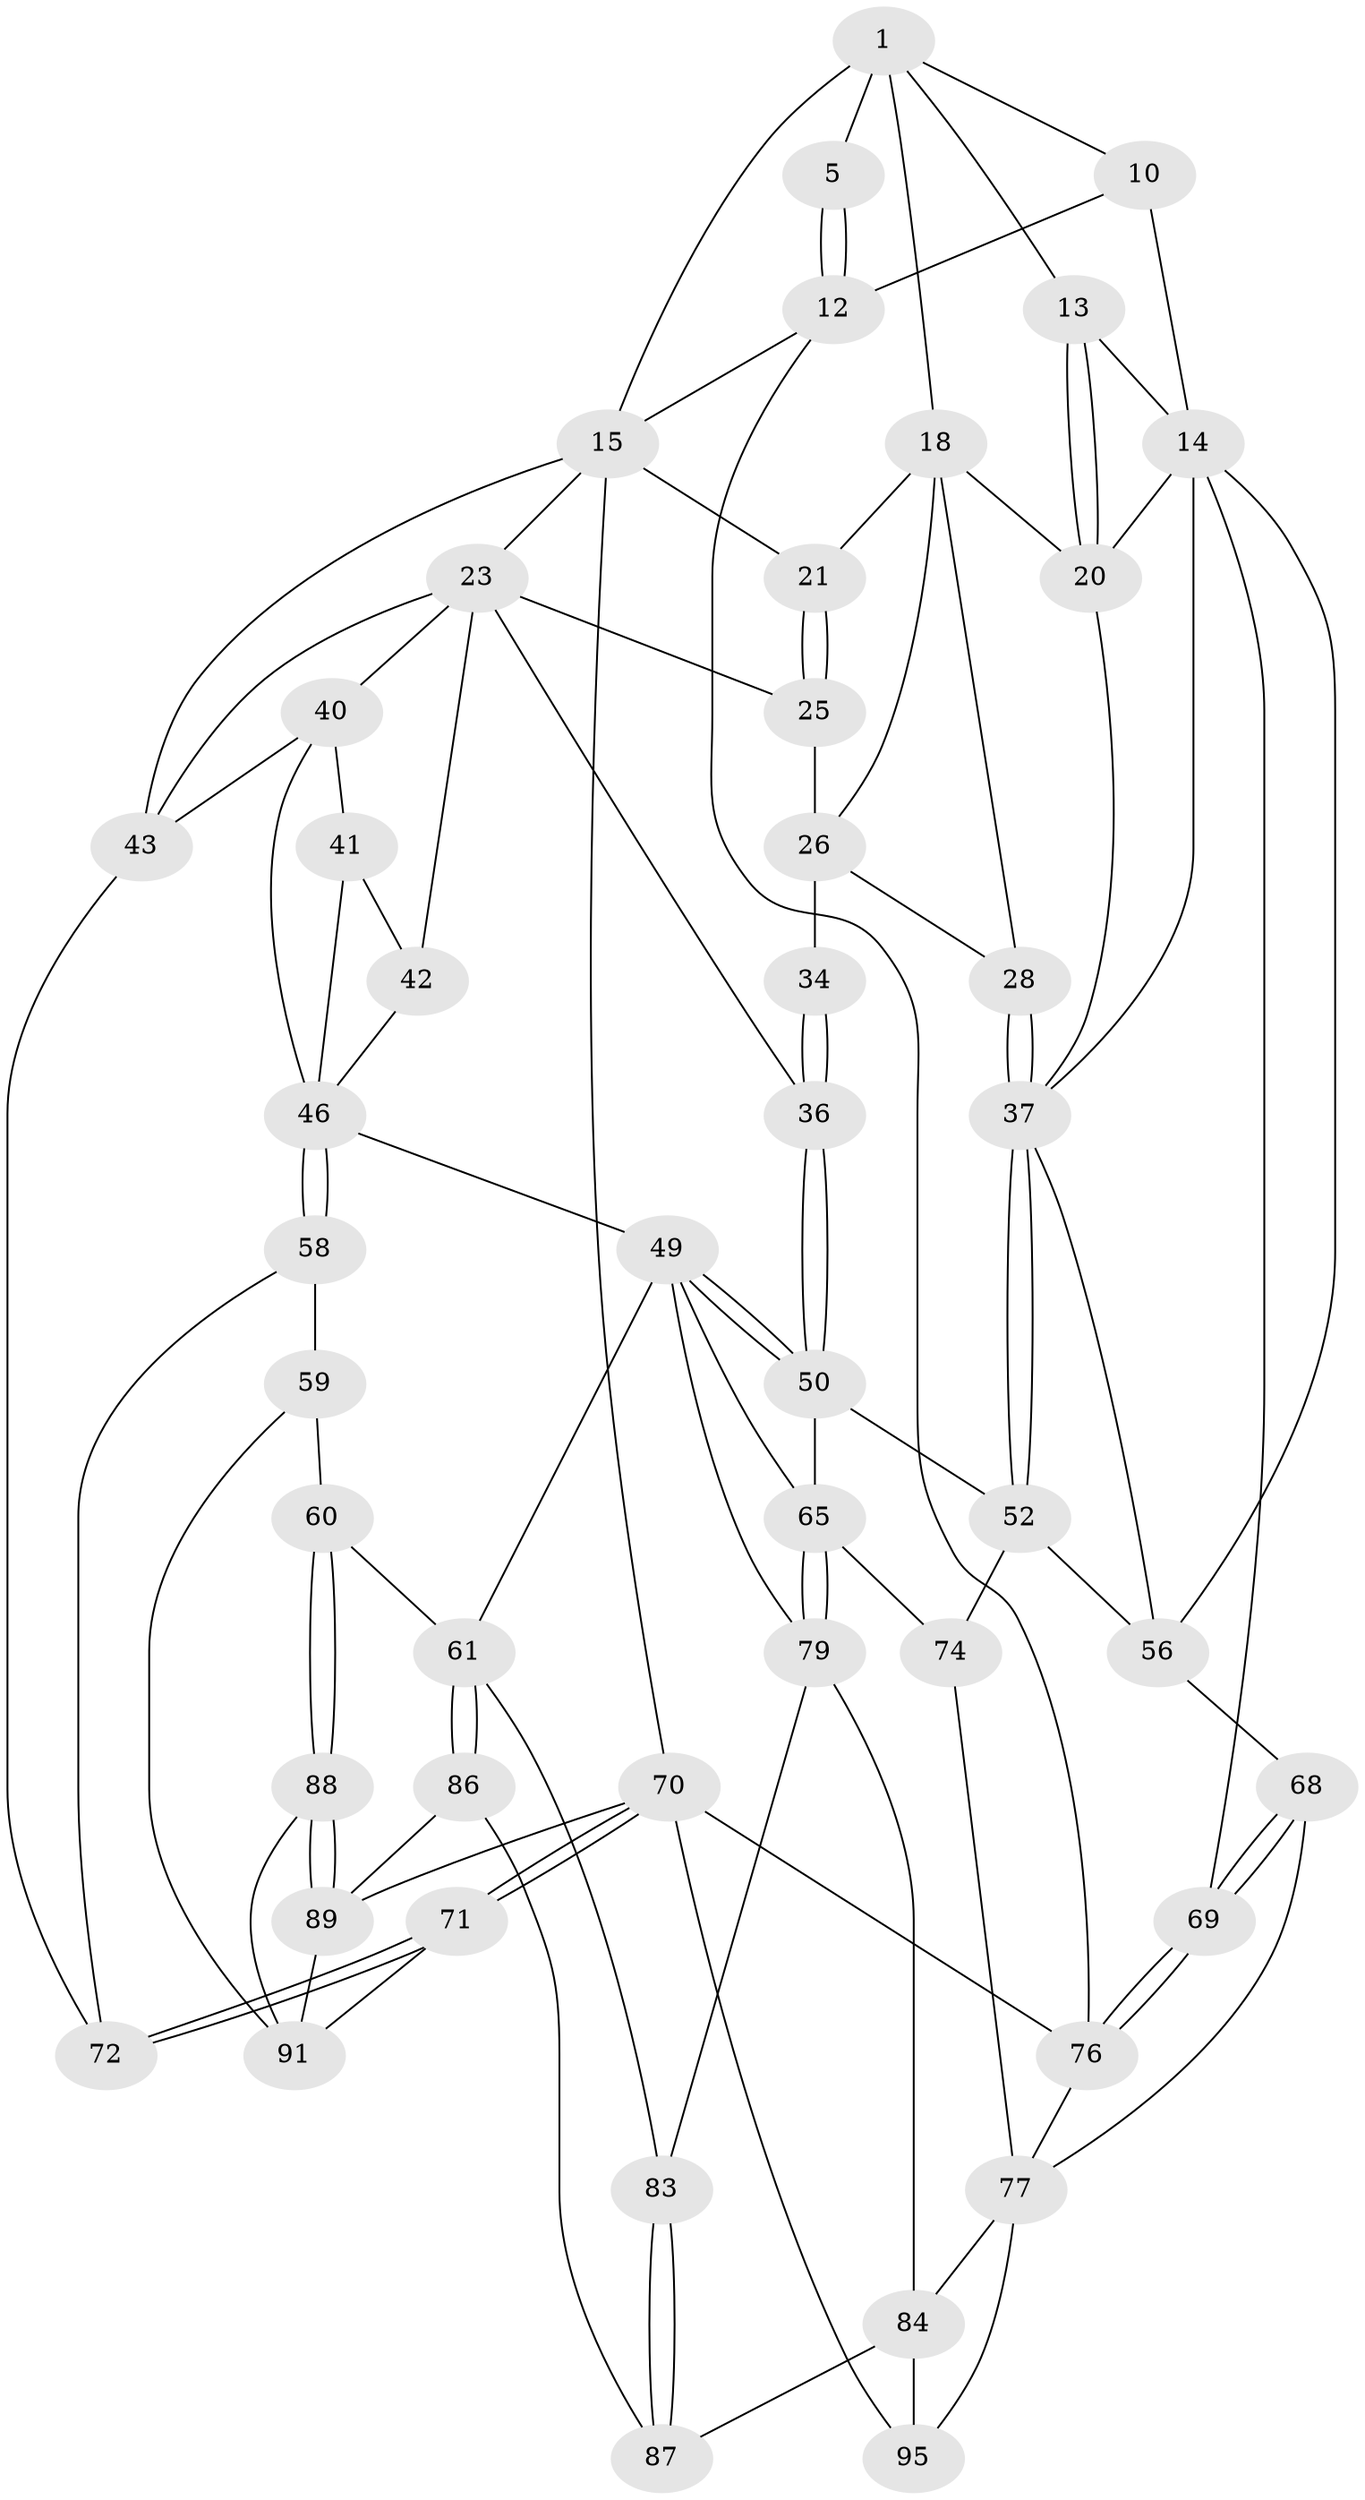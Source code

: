 // original degree distribution, {3: 0.020833333333333332, 5: 0.5625, 4: 0.21875, 6: 0.19791666666666666}
// Generated by graph-tools (version 1.1) at 2025/16/03/09/25 04:16:56]
// undirected, 48 vertices, 108 edges
graph export_dot {
graph [start="1"]
  node [color=gray90,style=filled];
  1 [pos="+0.20525569856842227+0.04740463691969242",super="+2+7"];
  5 [pos="+0+0",super="+6"];
  10 [pos="+0.09034800696758985+0.14734164582965717",super="+11"];
  12 [pos="+0+0"];
  13 [pos="+0.20822751955432525+0.18180232887154252"];
  14 [pos="+0.16117290707477333+0.17825464464931293",super="+30"];
  15 [pos="+0.753481689633822+0",super="+16"];
  18 [pos="+0.38797350253072255+0.10684858978363901",super="+22+19"];
  20 [pos="+0.23939959242714678+0.21094785644319033",super="+33"];
  21 [pos="+0.5223458364708704+0.08852187585730419"];
  23 [pos="+0.758401873090301+0.2088729646710865",super="+39+24"];
  25 [pos="+0.6282294910812366+0.2187845213655007"];
  26 [pos="+0.4623795410860375+0.1442918220040957",super="+27+29"];
  28 [pos="+0.39909619863707585+0.3867916027439049"];
  34 [pos="+0.458909750997911+0.3671957157251092"];
  36 [pos="+0.5349896521274965+0.401594110237686"];
  37 [pos="+0.3682758839796333+0.4204970649921903",super="+38"];
  40 [pos="+0.7869391914431233+0.3512704483441931",super="+45"];
  41 [pos="+0.7581865940231579+0.38448743600193674"];
  42 [pos="+0.6183363575497602+0.4037106597936106"];
  43 [pos="+1+0.3563520448912113",super="+44"];
  46 [pos="+0.8854803800338168+0.5417107482327462",super="+47"];
  49 [pos="+0.7011829704026457+0.5752008649926323",super="+63"];
  50 [pos="+0.5686720535629485+0.5390722743326798",super="+51"];
  52 [pos="+0.4029922549535098+0.5791569127431039",super="+55"];
  56 [pos="+0.2936746179625971+0.6016710281663497",super="+57"];
  58 [pos="+0.8975031150322086+0.632313949695911",super="+73"];
  59 [pos="+0.8936909574915937+0.6377495190621422",super="+81"];
  60 [pos="+0.8095989321756974+0.7163916197560113"];
  61 [pos="+0.7775034851450506+0.7129190321103168",super="+62"];
  65 [pos="+0.5786372018871958+0.673693639251416",super="+66"];
  68 [pos="+0.1726855724716687+0.7754652871696122"];
  69 [pos="+0+0.78438740371453"];
  70 [pos="+1+1",super="+94"];
  71 [pos="+1+1"];
  72 [pos="+1+0.6878543137623935"];
  74 [pos="+0.4372562712630935+0.6782254785163436",super="+75"];
  76 [pos="+0+1"];
  77 [pos="+0.2512461972534927+0.8344595261407547",super="+85"];
  79 [pos="+0.5822480830686293+0.8000680910740733",super="+82+80"];
  83 [pos="+0.6416042176620769+0.8366257174271767"];
  84 [pos="+0.46565151461757043+0.8392245863016943",super="+93"];
  86 [pos="+0.7017931705696481+0.8491309190811076"];
  87 [pos="+0.6520594981774382+0.8521549776322083"];
  88 [pos="+0.8384251046941471+0.7705437911571584"];
  89 [pos="+0.8041497564339941+0.8995869050719127",super="+90"];
  91 [pos="+0.9318588755791869+0.7971614819029172",super="+92"];
  95 [pos="+0.5892266981777673+1"];
  1 -- 18;
  1 -- 5 [weight=2];
  1 -- 13;
  1 -- 15;
  1 -- 10;
  5 -- 12;
  5 -- 12;
  10 -- 14 [weight=2];
  10 -- 12;
  12 -- 76;
  12 -- 15;
  13 -- 14;
  13 -- 20;
  13 -- 20;
  14 -- 20;
  14 -- 37;
  14 -- 69;
  14 -- 56;
  15 -- 21;
  15 -- 70;
  15 -- 23;
  15 -- 43;
  18 -- 26;
  18 -- 21;
  18 -- 20;
  18 -- 28;
  20 -- 37;
  21 -- 25;
  21 -- 25;
  23 -- 40;
  23 -- 43;
  23 -- 25;
  23 -- 42;
  23 -- 36;
  25 -- 26;
  26 -- 34 [weight=2];
  26 -- 28;
  28 -- 37;
  28 -- 37;
  34 -- 36;
  34 -- 36;
  36 -- 50;
  36 -- 50;
  37 -- 52;
  37 -- 52;
  37 -- 56;
  40 -- 41;
  40 -- 46;
  40 -- 43;
  41 -- 42;
  41 -- 46;
  42 -- 46;
  43 -- 72;
  46 -- 58;
  46 -- 58;
  46 -- 49;
  49 -- 50;
  49 -- 50;
  49 -- 65;
  49 -- 61;
  49 -- 79;
  50 -- 52;
  50 -- 65;
  52 -- 56;
  52 -- 74;
  56 -- 68;
  58 -- 59 [weight=2];
  58 -- 72;
  59 -- 60;
  59 -- 91;
  60 -- 61;
  60 -- 88;
  60 -- 88;
  61 -- 86;
  61 -- 86;
  61 -- 83;
  65 -- 79 [weight=2];
  65 -- 79;
  65 -- 74 [weight=2];
  68 -- 69;
  68 -- 69;
  68 -- 77;
  69 -- 76;
  69 -- 76;
  70 -- 71;
  70 -- 71;
  70 -- 76;
  70 -- 95;
  70 -- 89;
  71 -- 72;
  71 -- 72;
  71 -- 91;
  74 -- 77;
  76 -- 77;
  77 -- 84;
  77 -- 95;
  79 -- 83;
  79 -- 84;
  83 -- 87;
  83 -- 87;
  84 -- 95;
  84 -- 87;
  86 -- 87;
  86 -- 89;
  88 -- 89;
  88 -- 89;
  88 -- 91;
  89 -- 91;
}
